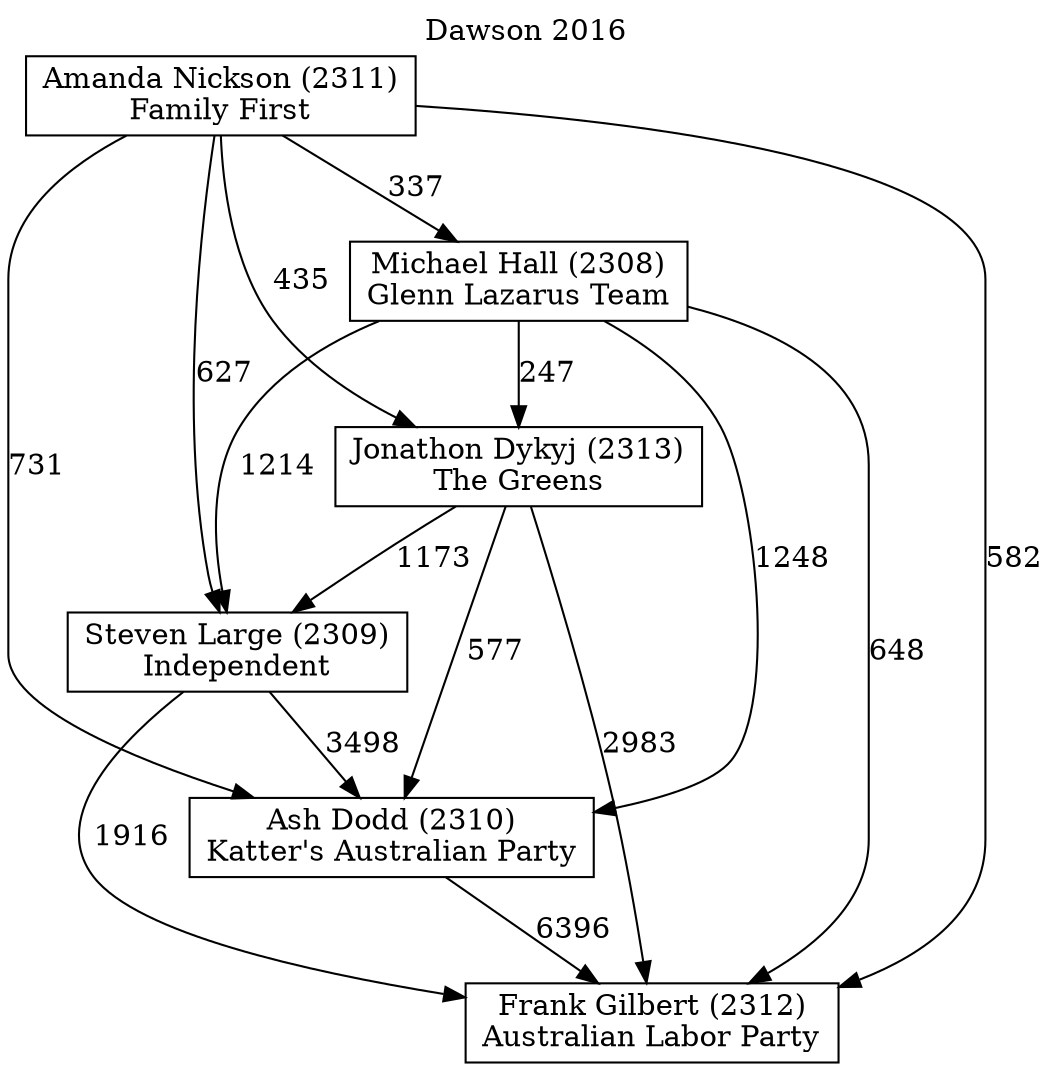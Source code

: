 // House preference flow
digraph "Frank Gilbert (2312)_Dawson_2016" {
	graph [label="Dawson 2016" labelloc=t mclimit=10]
	node [shape=box]
	"Amanda Nickson (2311)" [label="Amanda Nickson (2311)
Family First"]
	"Ash Dodd (2310)" [label="Ash Dodd (2310)
Katter's Australian Party"]
	"Michael Hall (2308)" [label="Michael Hall (2308)
Glenn Lazarus Team"]
	"Frank Gilbert (2312)" [label="Frank Gilbert (2312)
Australian Labor Party"]
	"Jonathon Dykyj (2313)" [label="Jonathon Dykyj (2313)
The Greens"]
	"Steven Large (2309)" [label="Steven Large (2309)
Independent"]
	"Michael Hall (2308)" -> "Jonathon Dykyj (2313)" [label=247]
	"Michael Hall (2308)" -> "Frank Gilbert (2312)" [label=648]
	"Steven Large (2309)" -> "Frank Gilbert (2312)" [label=1916]
	"Jonathon Dykyj (2313)" -> "Frank Gilbert (2312)" [label=2983]
	"Amanda Nickson (2311)" -> "Ash Dodd (2310)" [label=731]
	"Amanda Nickson (2311)" -> "Steven Large (2309)" [label=627]
	"Amanda Nickson (2311)" -> "Michael Hall (2308)" [label=337]
	"Steven Large (2309)" -> "Ash Dodd (2310)" [label=3498]
	"Michael Hall (2308)" -> "Ash Dodd (2310)" [label=1248]
	"Amanda Nickson (2311)" -> "Frank Gilbert (2312)" [label=582]
	"Ash Dodd (2310)" -> "Frank Gilbert (2312)" [label=6396]
	"Jonathon Dykyj (2313)" -> "Ash Dodd (2310)" [label=577]
	"Amanda Nickson (2311)" -> "Jonathon Dykyj (2313)" [label=435]
	"Jonathon Dykyj (2313)" -> "Steven Large (2309)" [label=1173]
	"Michael Hall (2308)" -> "Steven Large (2309)" [label=1214]
}
